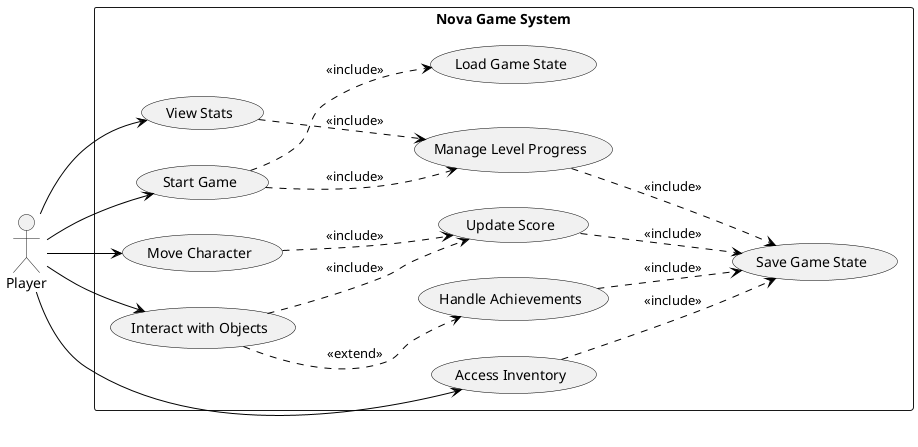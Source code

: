 @startuml Nova Game System

skinparam usecase {
  BorderColor Black
  ArrowColor Black
}

left to right direction
actor "Player" as player

rectangle "Nova Game System" {
    usecase "Start Game" as startGame
    usecase "Save Game State" as saveGame
    usecase "Load Game State" as loadGame
    usecase "Move Character" as moveChar
    usecase "Interact with Objects" as interact
    usecase "Access Inventory" as inventory
    usecase "View Stats" as stats
    usecase "Update Score" as updateScore
    usecase "Manage Level Progress" as levelProgress
    usecase "Handle Achievements" as achievements
}

' Player connections
player --> startGame
player --> moveChar
player --> interact
player --> inventory
player --> stats

' Game state relationships
moveChar ..> updateScore : <<include>>
interact ..> updateScore : <<include>>
startGame ..> levelProgress : <<include>>
interact ..> achievements : <<extend>>
inventory ..> saveGame : <<include>>
stats ..> levelProgress : <<include>>
startGame ..> loadGame : <<include>>
updateScore ..> saveGame : <<include>>
achievements ..> saveGame : <<include>>
levelProgress ..> saveGame : <<include>>

@enduml 